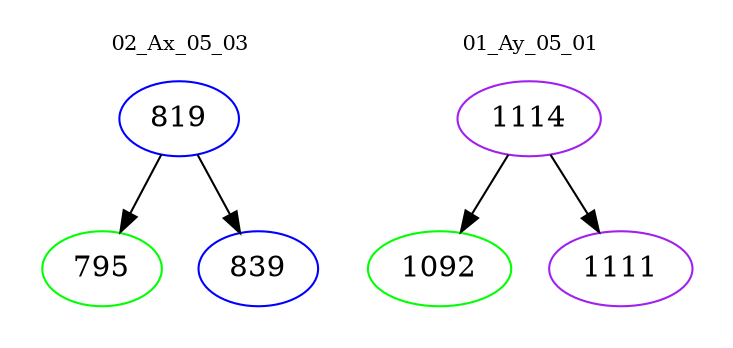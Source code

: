 digraph{
subgraph cluster_0 {
color = white
label = "02_Ax_05_03";
fontsize=10;
T0_819 [label="819", color="blue"]
T0_819 -> T0_795 [color="black"]
T0_795 [label="795", color="green"]
T0_819 -> T0_839 [color="black"]
T0_839 [label="839", color="blue"]
}
subgraph cluster_1 {
color = white
label = "01_Ay_05_01";
fontsize=10;
T1_1114 [label="1114", color="purple"]
T1_1114 -> T1_1092 [color="black"]
T1_1092 [label="1092", color="green"]
T1_1114 -> T1_1111 [color="black"]
T1_1111 [label="1111", color="purple"]
}
}
